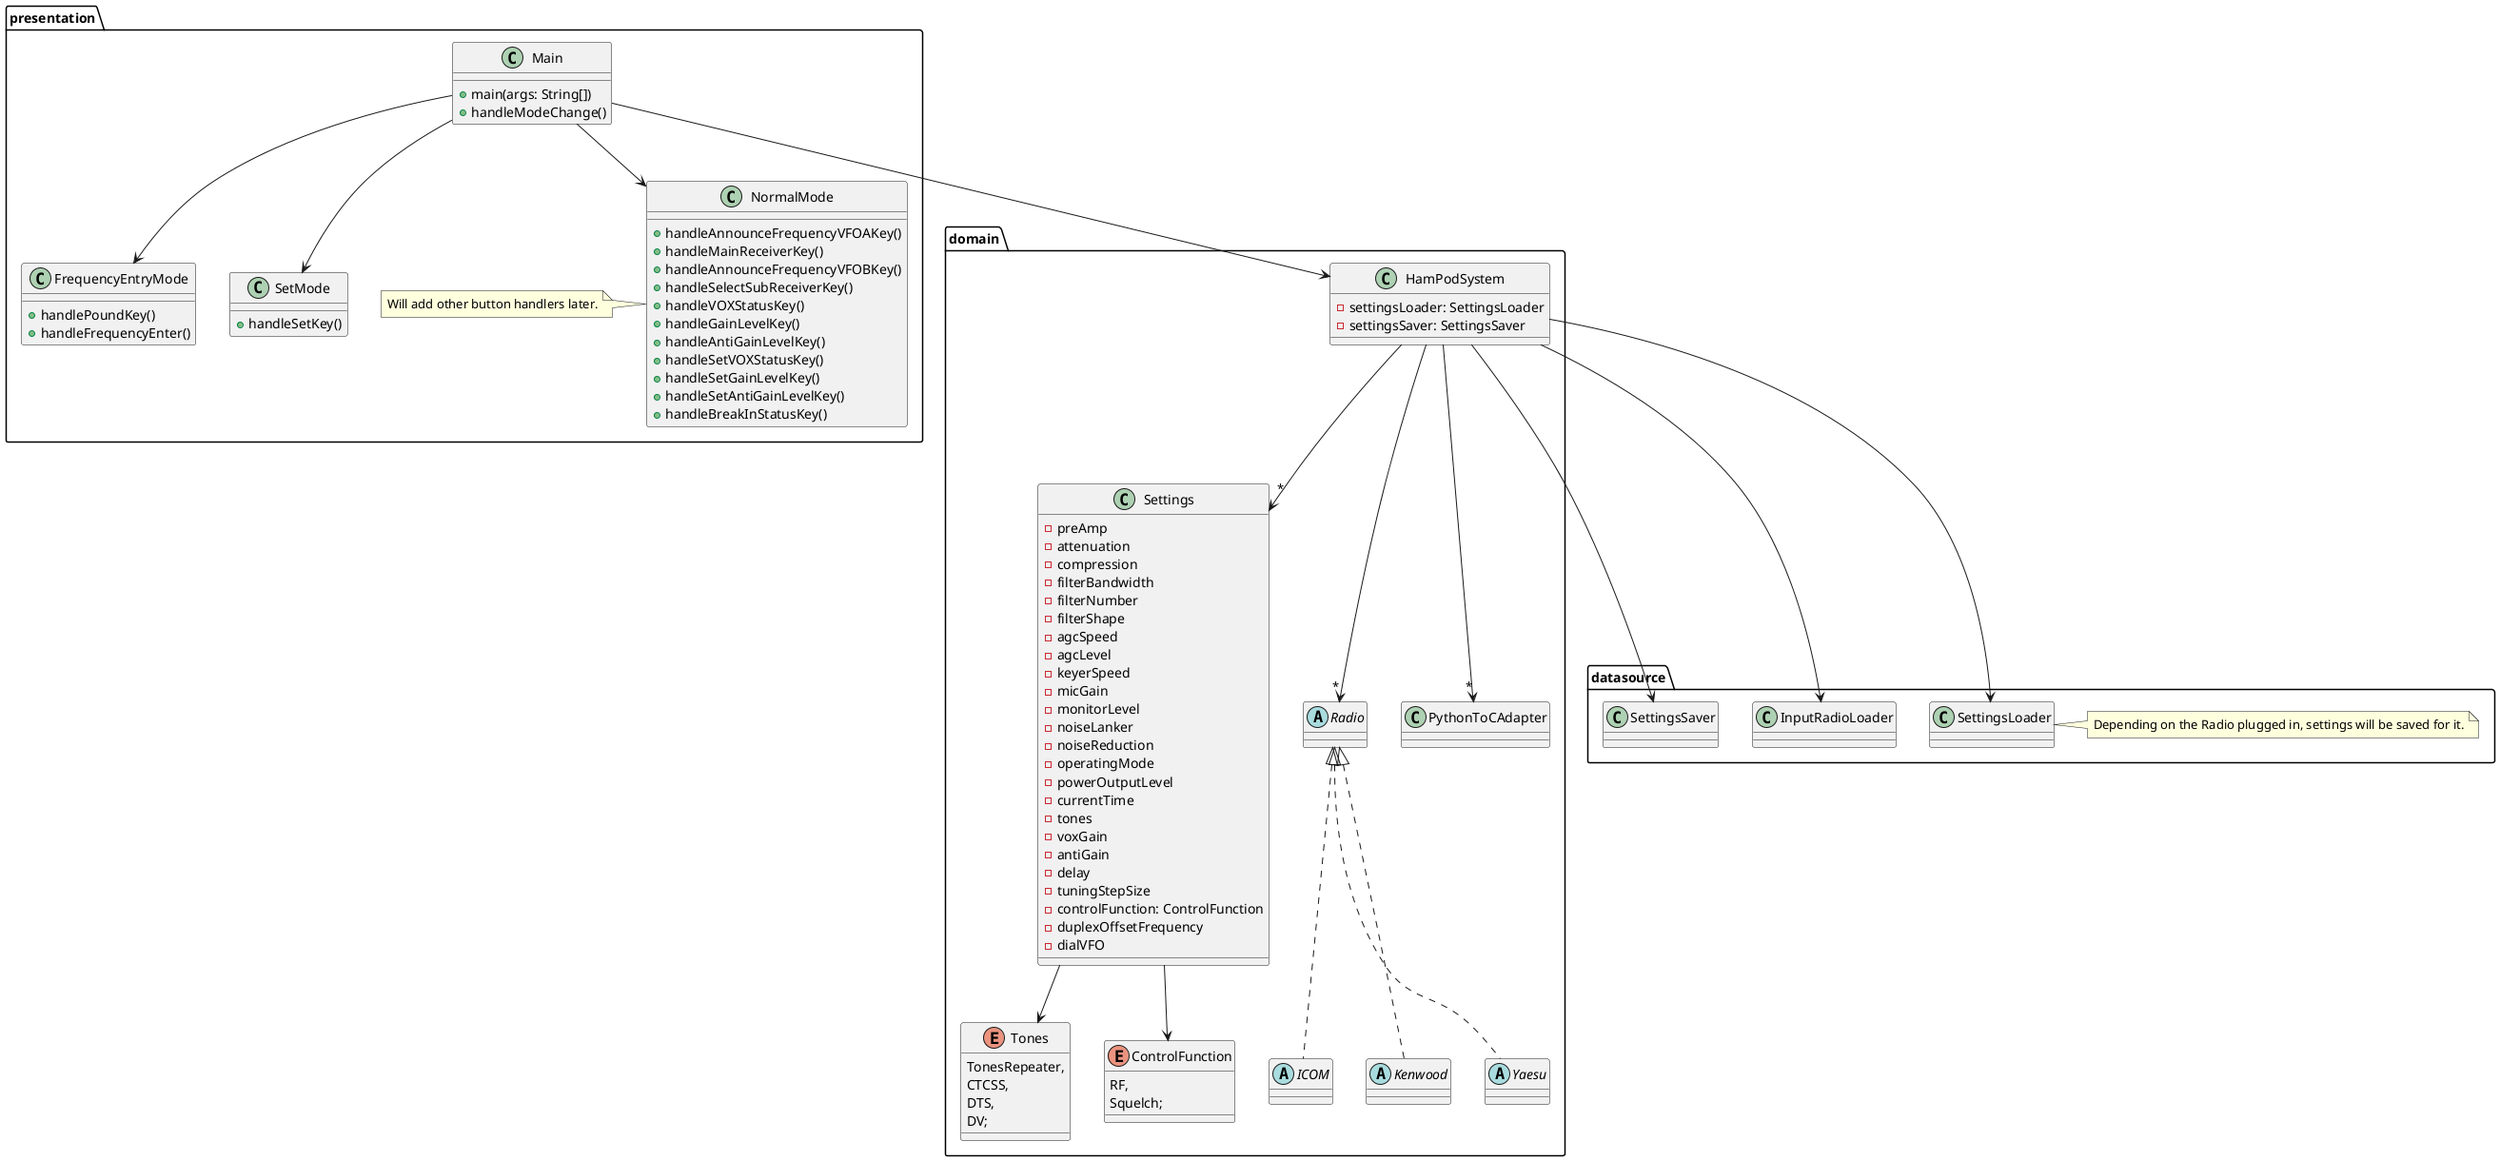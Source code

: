 @startuml
package presentation {
    class Main {
        +{method} main(args: String[])
        +{method} handleModeChange()
    }

    class NormalMode {
        +{method} handleAnnounceFrequencyVFOAKey()
        +{method} handleMainReceiverKey()
        +{method} handleAnnounceFrequencyVFOBKey()
        +{method} handleSelectSubReceiverKey()
        +{method} handleVOXStatusKey()
        +{method} handleGainLevelKey()
        +{method} handleAntiGainLevelKey()
        +{method} handleSetVOXStatusKey()
        +{method} handleSetGainLevelKey()
        +{method} handleSetAntiGainLevelKey()
        +{method} handleBreakInStatusKey()

    }
    note left: Will add other button handlers later.

    class FrequencyEntryMode {
        +{method} handlePoundKey()
        +{method} handleFrequencyEnter()
    }

    class SetMode {
        +{method} handleSetKey()
    }
}

package domain {

    class HamPodSystem {
        -{field} settingsLoader: SettingsLoader
        -{field} settingsSaver: SettingsSaver
    }

    class Settings {
        -{field} preAmp
        -{field} attenuation
        -{field} compression
        -{field} filterBandwidth
        -{field} filterNumber
        -{field} filterShape
        -{field} agcSpeed
        -{field} agcLevel
        -{field} keyerSpeed
        -{field} micGain
        -{field} monitorLevel
        -{field} noiseLanker
        -{field} noiseReduction
        -{field} operatingMode
        -{field} powerOutputLevel
        -{field} currentTime
        -{field} tones
        -{field} voxGain
        -{field} antiGain
        -{field} delay
        -{field} tuningStepSize
        -{field} controlFunction: ControlFunction
        -{field} duplexOffsetFrequency
        -{field} dialVFO
    }

    enum Tones {
        TonesRepeater,
        CTCSS,
        DTS,
        DV;
    }

    enum ControlFunction {
        RF,
        Squelch;
    }

    abstract Radio {

    }

    abstract ICOM {

    }

    abstract Kenwood {

    }

    abstract Yaesu {

    }

    class PythonToCAdapter {

    }
}

package datasource {
    class InputRadioLoader {

    }

    class SettingsSaver {

    }

    class SettingsLoader {

    }
    note right: Depending on the Radio plugged in, settings will be saved for it.
}

Main --> NormalMode
Main --> FrequencyEntryMode
Main --> SetMode

Main --> HamPodSystem
HamPodSystem -->"*" Settings
HamPodSystem -->"*" PythonToCAdapter
Settings --> Tones
Settings --> ControlFunction

Radio <|.. ICOM
Radio <|.. Yaesu
Radio <|.. Kenwood

HamPodSystem -->"*" Radio
HamPodSystem --> SettingsLoader
HamPodSystem --> SettingsSaver
HamPodSystem --> InputRadioLoader


@enduml